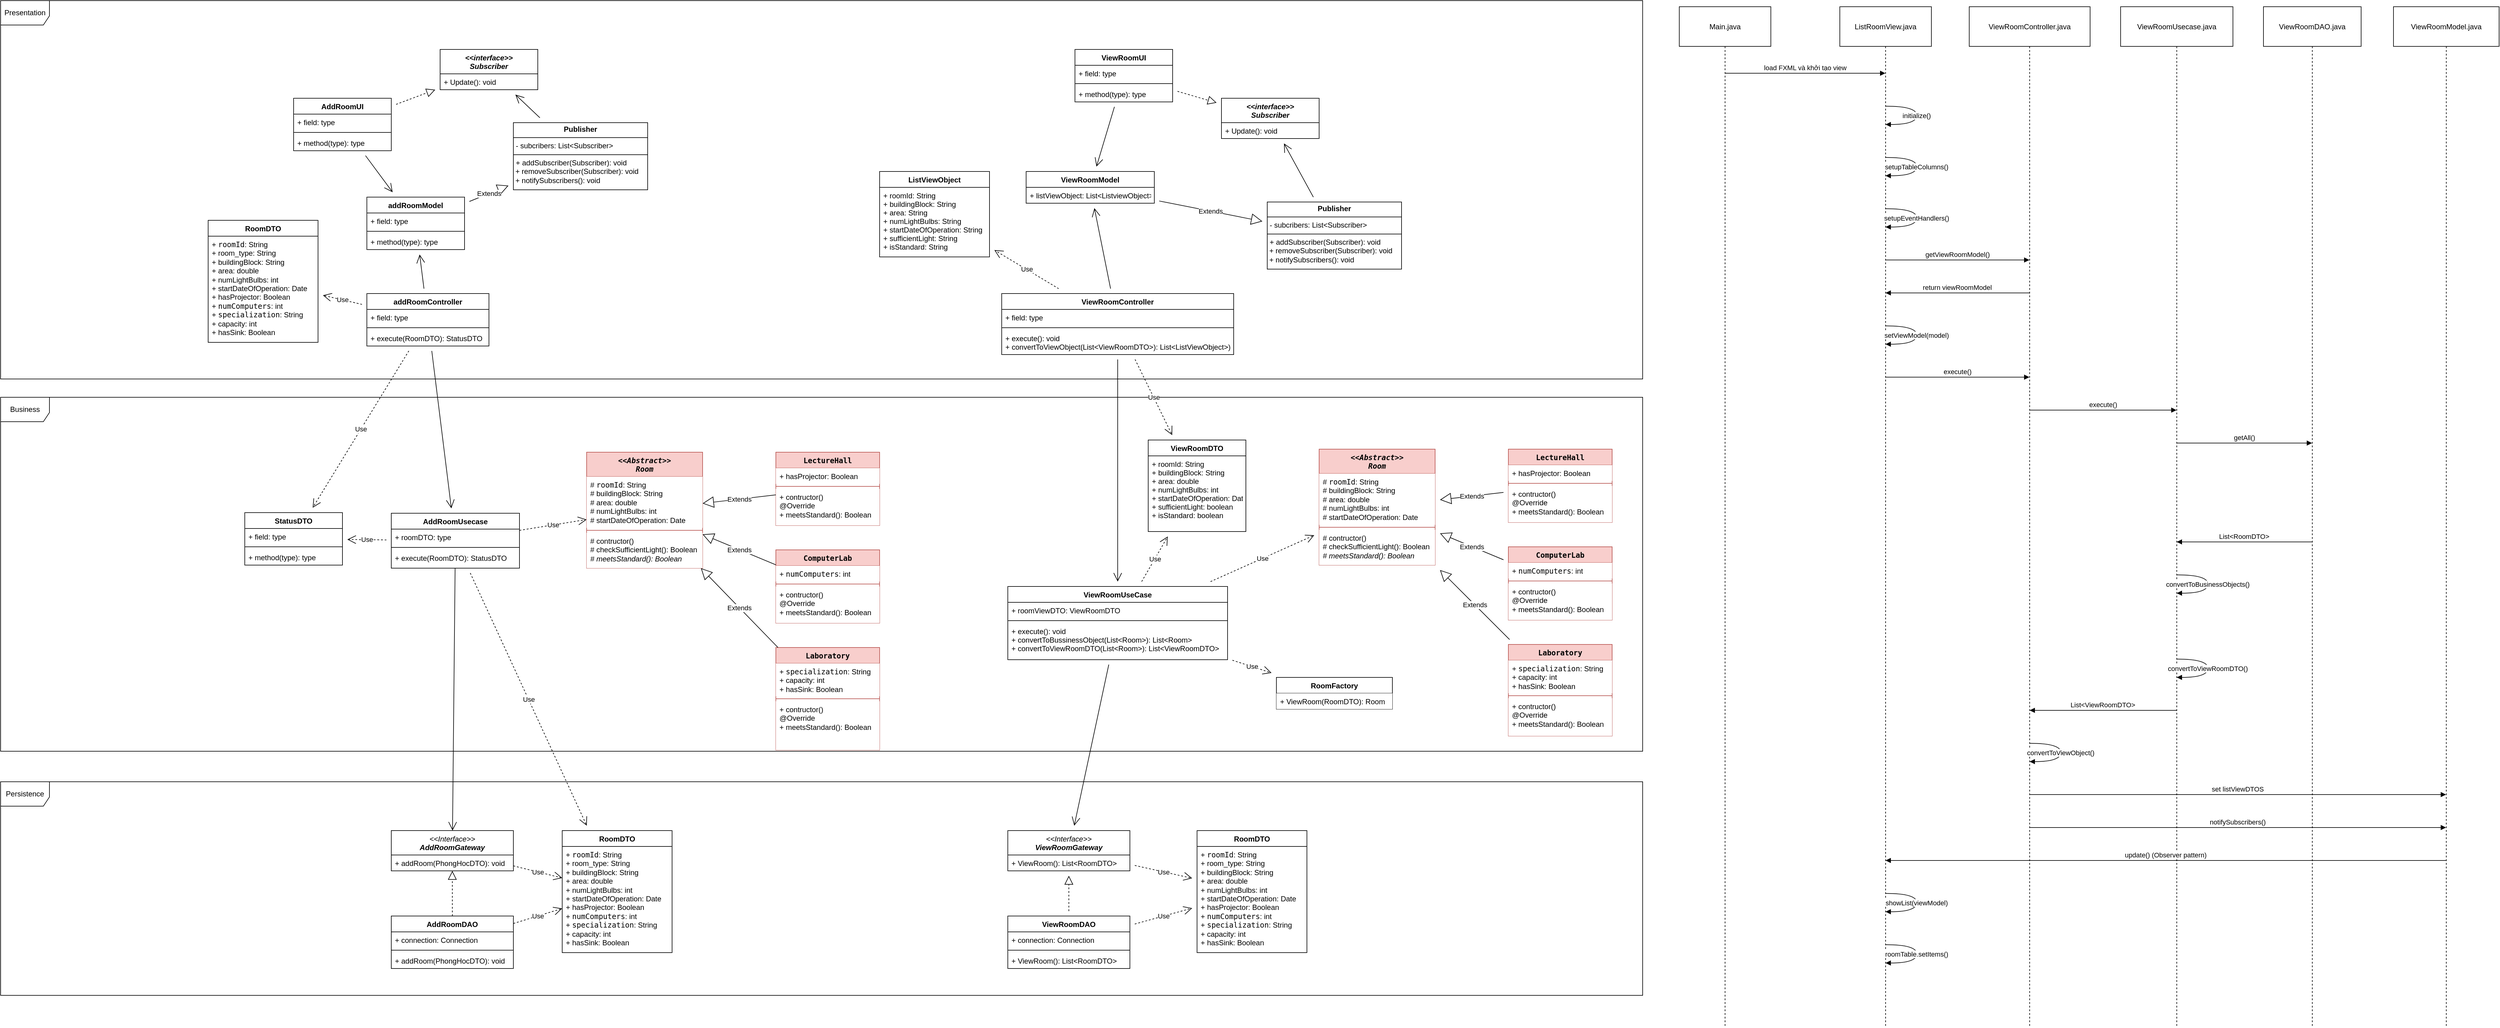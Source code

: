 <mxfile>
    <diagram name="Page-1" id="yDfNFinJAzQXPqqPIYiH">
        <mxGraphModel dx="3854" dy="1440" grid="1" gridSize="10" guides="1" tooltips="1" connect="1" arrows="1" fold="1" page="1" pageScale="1" pageWidth="850" pageHeight="1100" background="none" math="0" shadow="0">
            <root>
                <mxCell id="0"/>
                <mxCell id="1" parent="0"/>
                <mxCell id="zzaShAJUH8Mr4S-TDmGa-9" value="Business" style="shape=umlFrame;whiteSpace=wrap;html=1;pointerEvents=0;width=80;height=40;fillColor=default;fillStyle=auto;gradientColor=none;fontColor=default;rounded=0;fontStyle=0;movable=0;resizable=0;rotatable=0;deletable=0;editable=0;connectable=0;" parent="1" vertex="1">
                    <mxGeometry x="-800" y="970" width="2690" height="580" as="geometry"/>
                </mxCell>
                <mxCell id="zzaShAJUH8Mr4S-TDmGa-8" value="Presentation" style="shape=umlFrame;whiteSpace=wrap;html=1;pointerEvents=0;width=80;height=40;fontColor=default;rounded=0;movable=0;resizable=0;rotatable=0;deletable=0;editable=0;connectable=0;" parent="1" vertex="1">
                    <mxGeometry x="-800" y="320" width="2690" height="620" as="geometry"/>
                </mxCell>
                <mxCell id="zzaShAJUH8Mr4S-TDmGa-10" value="Persistence" style="shape=umlFrame;whiteSpace=wrap;html=1;pointerEvents=0;width=80;height=40;fontColor=default;rounded=0;movable=0;resizable=0;rotatable=0;deletable=0;editable=0;connectable=0;" parent="1" vertex="1">
                    <mxGeometry x="-800" y="1600" width="2690" height="350" as="geometry"/>
                </mxCell>
                <mxCell id="zzaShAJUH8Mr4S-TDmGa-12" value="&lt;div&gt;&lt;code&gt;&lt;i&gt;&lt;font&gt;&amp;lt;&amp;lt;Abstract&amp;gt;&amp;gt;&lt;/font&gt;&lt;/i&gt;&lt;/code&gt;&lt;/div&gt;&lt;font face=&quot;monospace&quot;&gt;&lt;i&gt;Room&lt;/i&gt;&lt;/font&gt;" style="swimlane;fontStyle=1;align=center;verticalAlign=top;childLayout=stackLayout;horizontal=1;startSize=40;horizontalStack=0;resizeParent=1;resizeParentMax=0;resizeLast=0;collapsible=1;marginBottom=0;whiteSpace=wrap;html=1;rounded=0;fillColor=#f8cecc;strokeColor=#b85450;" parent="1" vertex="1">
                    <mxGeometry x="160" y="1060" width="190" height="190" as="geometry"/>
                </mxCell>
                <mxCell id="zzaShAJUH8Mr4S-TDmGa-13" value="#&amp;nbsp;&lt;code&gt;&lt;font&gt;roomId&lt;/font&gt;&lt;/code&gt;: Strin&lt;span style=&quot;background-color: transparent;&quot;&gt;g&lt;/span&gt;&lt;div&gt;&lt;div&gt;# buildingBlock&lt;span style=&quot;background-color: transparent;&quot;&gt;: String&lt;/span&gt;&lt;/div&gt;&lt;/div&gt;&lt;div&gt;&lt;span style=&quot;background-color: transparent;&quot;&gt;#&amp;nbsp;&lt;/span&gt;area&lt;span style=&quot;background-color: transparent;&quot;&gt;: double&lt;/span&gt;&lt;/div&gt;&lt;div&gt;&lt;span style=&quot;background-color: transparent;&quot;&gt;#&amp;nbsp;&lt;/span&gt;numLightBulbs&lt;span style=&quot;background-color: transparent;&quot;&gt;: int&lt;/span&gt;&lt;/div&gt;&lt;div&gt;&lt;span style=&quot;background-color: transparent;&quot;&gt;#&amp;nbsp;&lt;/span&gt;startDateOfOperation&lt;span style=&quot;background-color: transparent;&quot;&gt;: Date&lt;/span&gt;&lt;/div&gt;" style="text;strokeColor=none;fillColor=default;align=left;verticalAlign=top;spacingLeft=4;spacingRight=4;overflow=hidden;rotatable=0;points=[[0,0.5],[1,0.5]];portConstraint=eastwest;whiteSpace=wrap;html=1;fontColor=default;rounded=0;" parent="zzaShAJUH8Mr4S-TDmGa-12" vertex="1">
                    <mxGeometry y="40" width="190" height="84" as="geometry"/>
                </mxCell>
                <mxCell id="zzaShAJUH8Mr4S-TDmGa-14" value="" style="line;strokeWidth=1;fillColor=none;align=left;verticalAlign=middle;spacingTop=-1;spacingLeft=3;spacingRight=3;rotatable=0;labelPosition=right;points=[];portConstraint=eastwest;strokeColor=inherit;fontColor=default;rounded=0;" parent="zzaShAJUH8Mr4S-TDmGa-12" vertex="1">
                    <mxGeometry y="124" width="190" height="8" as="geometry"/>
                </mxCell>
                <mxCell id="zzaShAJUH8Mr4S-TDmGa-15" value="# contructor()&amp;nbsp;&lt;br&gt;# checkSufficientLight(): Boolean&lt;div&gt;&lt;i&gt;#&amp;nbsp;meetsStandard(): Boolean&lt;/i&gt;&lt;/div&gt;" style="text;strokeColor=none;fillColor=default;align=left;verticalAlign=top;spacingLeft=4;spacingRight=4;overflow=hidden;rotatable=0;points=[[0,0.5],[1,0.5]];portConstraint=eastwest;whiteSpace=wrap;html=1;fontColor=default;rounded=0;" parent="zzaShAJUH8Mr4S-TDmGa-12" vertex="1">
                    <mxGeometry y="132" width="190" height="58" as="geometry"/>
                </mxCell>
                <mxCell id="zzaShAJUH8Mr4S-TDmGa-16" value="&lt;code&gt;&lt;font&gt;LectureHall             &lt;/font&gt;&lt;/code&gt;" style="swimlane;fontStyle=1;align=center;verticalAlign=top;childLayout=stackLayout;horizontal=1;startSize=26;horizontalStack=0;resizeParent=1;resizeParentMax=0;resizeLast=0;collapsible=1;marginBottom=0;whiteSpace=wrap;html=1;rounded=0;fillColor=#f8cecc;strokeColor=#b85450;" parent="1" vertex="1">
                    <mxGeometry x="470" y="1060" width="170" height="120" as="geometry"/>
                </mxCell>
                <mxCell id="zzaShAJUH8Mr4S-TDmGa-17" value="+ hasProjector: Boolean" style="text;strokeColor=none;fillColor=default;align=left;verticalAlign=top;spacingLeft=4;spacingRight=4;overflow=hidden;rotatable=0;points=[[0,0.5],[1,0.5]];portConstraint=eastwest;whiteSpace=wrap;html=1;fontColor=default;rounded=0;" parent="zzaShAJUH8Mr4S-TDmGa-16" vertex="1">
                    <mxGeometry y="26" width="170" height="26" as="geometry"/>
                </mxCell>
                <mxCell id="zzaShAJUH8Mr4S-TDmGa-18" value="" style="line;strokeWidth=1;fillColor=none;align=left;verticalAlign=middle;spacingTop=-1;spacingLeft=3;spacingRight=3;rotatable=0;labelPosition=right;points=[];portConstraint=eastwest;strokeColor=inherit;fontColor=default;rounded=0;" parent="zzaShAJUH8Mr4S-TDmGa-16" vertex="1">
                    <mxGeometry y="52" width="170" height="8" as="geometry"/>
                </mxCell>
                <mxCell id="zzaShAJUH8Mr4S-TDmGa-19" value="+ contructor()&lt;div&gt;@Override&lt;br&gt;+ meetsStandard():&amp;nbsp;&lt;span style=&quot;background-color: transparent;&quot;&gt;Boolean&lt;/span&gt;&lt;/div&gt;" style="text;strokeColor=none;fillColor=default;align=left;verticalAlign=top;spacingLeft=4;spacingRight=4;overflow=hidden;rotatable=0;points=[[0,0.5],[1,0.5]];portConstraint=eastwest;whiteSpace=wrap;html=1;fontColor=default;rounded=0;" parent="zzaShAJUH8Mr4S-TDmGa-16" vertex="1">
                    <mxGeometry y="60" width="170" height="60" as="geometry"/>
                </mxCell>
                <mxCell id="zzaShAJUH8Mr4S-TDmGa-20" value="&lt;code&gt;&lt;font&gt;ComputerLab             &lt;/font&gt;&lt;/code&gt;" style="swimlane;fontStyle=1;align=center;verticalAlign=top;childLayout=stackLayout;horizontal=1;startSize=26;horizontalStack=0;resizeParent=1;resizeParentMax=0;resizeLast=0;collapsible=1;marginBottom=0;whiteSpace=wrap;html=1;rounded=0;fillColor=#f8cecc;strokeColor=#b85450;" parent="1" vertex="1">
                    <mxGeometry x="470" y="1220" width="170" height="120" as="geometry"/>
                </mxCell>
                <mxCell id="zzaShAJUH8Mr4S-TDmGa-21" value="+&amp;nbsp;&lt;code&gt;&lt;font&gt;numComputers&lt;/font&gt;&lt;/code&gt;: int" style="text;strokeColor=none;fillColor=default;align=left;verticalAlign=top;spacingLeft=4;spacingRight=4;overflow=hidden;rotatable=0;points=[[0,0.5],[1,0.5]];portConstraint=eastwest;whiteSpace=wrap;html=1;fontColor=default;rounded=0;" parent="zzaShAJUH8Mr4S-TDmGa-20" vertex="1">
                    <mxGeometry y="26" width="170" height="26" as="geometry"/>
                </mxCell>
                <mxCell id="zzaShAJUH8Mr4S-TDmGa-22" value="" style="line;strokeWidth=1;fillColor=none;align=left;verticalAlign=middle;spacingTop=-1;spacingLeft=3;spacingRight=3;rotatable=0;labelPosition=right;points=[];portConstraint=eastwest;strokeColor=inherit;fontColor=default;rounded=0;" parent="zzaShAJUH8Mr4S-TDmGa-20" vertex="1">
                    <mxGeometry y="52" width="170" height="8" as="geometry"/>
                </mxCell>
                <mxCell id="zzaShAJUH8Mr4S-TDmGa-23" value="+ contructor()&lt;div&gt;@Override&lt;br&gt;+ meetsStandard():&amp;nbsp;&lt;span style=&quot;background-color: transparent;&quot;&gt;Boolean&lt;/span&gt;&lt;/div&gt;" style="text;strokeColor=none;fillColor=default;align=left;verticalAlign=top;spacingLeft=4;spacingRight=4;overflow=hidden;rotatable=0;points=[[0,0.5],[1,0.5]];portConstraint=eastwest;whiteSpace=wrap;html=1;fontColor=default;rounded=0;" parent="zzaShAJUH8Mr4S-TDmGa-20" vertex="1">
                    <mxGeometry y="60" width="170" height="60" as="geometry"/>
                </mxCell>
                <mxCell id="zzaShAJUH8Mr4S-TDmGa-24" value="&lt;code&gt;&lt;font&gt;Laboratory              &lt;/font&gt;&lt;/code&gt;" style="swimlane;fontStyle=1;align=center;verticalAlign=top;childLayout=stackLayout;horizontal=1;startSize=26;horizontalStack=0;resizeParent=1;resizeParentMax=0;resizeLast=0;collapsible=1;marginBottom=0;whiteSpace=wrap;html=1;rounded=0;fillColor=#f8cecc;strokeColor=#b85450;" parent="1" vertex="1">
                    <mxGeometry x="470" y="1380" width="170" height="168" as="geometry"/>
                </mxCell>
                <mxCell id="zzaShAJUH8Mr4S-TDmGa-25" value="+&amp;nbsp;&lt;code&gt;&lt;font&gt;specialization&lt;/font&gt;&lt;/code&gt;: String&lt;div&gt;+ capacity&lt;span style=&quot;background-color: transparent;&quot;&gt;: int&lt;/span&gt;&lt;/div&gt;&lt;div&gt;&lt;span style=&quot;background-color: transparent;&quot;&gt;+&amp;nbsp;&lt;/span&gt;hasSink&lt;span style=&quot;background-color: transparent;&quot;&gt;: Boolean&lt;/span&gt;&lt;/div&gt;" style="text;strokeColor=none;fillColor=default;align=left;verticalAlign=top;spacingLeft=4;spacingRight=4;overflow=hidden;rotatable=0;points=[[0,0.5],[1,0.5]];portConstraint=eastwest;whiteSpace=wrap;html=1;rounded=0;" parent="zzaShAJUH8Mr4S-TDmGa-24" vertex="1">
                    <mxGeometry y="26" width="170" height="54" as="geometry"/>
                </mxCell>
                <mxCell id="zzaShAJUH8Mr4S-TDmGa-26" value="" style="line;strokeWidth=1;fillColor=none;align=left;verticalAlign=middle;spacingTop=-1;spacingLeft=3;spacingRight=3;rotatable=0;labelPosition=right;points=[];portConstraint=eastwest;strokeColor=inherit;fontColor=default;rounded=0;" parent="zzaShAJUH8Mr4S-TDmGa-24" vertex="1">
                    <mxGeometry y="80" width="170" height="8" as="geometry"/>
                </mxCell>
                <mxCell id="zzaShAJUH8Mr4S-TDmGa-27" value="+ contructor()&lt;div&gt;@Override&lt;br&gt;+ meetsStandard():&amp;nbsp;&lt;span style=&quot;background-color: transparent;&quot;&gt;Boolean&lt;/span&gt;&lt;/div&gt;" style="text;strokeColor=none;fillColor=default;align=left;verticalAlign=top;spacingLeft=4;spacingRight=4;overflow=hidden;rotatable=0;points=[[0,0.5],[1,0.5]];portConstraint=eastwest;whiteSpace=wrap;html=1;fontColor=default;rounded=0;" parent="zzaShAJUH8Mr4S-TDmGa-24" vertex="1">
                    <mxGeometry y="88" width="170" height="80" as="geometry"/>
                </mxCell>
                <mxCell id="zzaShAJUH8Mr4S-TDmGa-28" value="Extends" style="endArrow=block;endSize=16;endFill=0;html=1;rounded=0;fontColor=default;" parent="1" source="zzaShAJUH8Mr4S-TDmGa-16" target="zzaShAJUH8Mr4S-TDmGa-12" edge="1">
                    <mxGeometry width="160" relative="1" as="geometry">
                        <mxPoint x="530" y="880" as="sourcePoint"/>
                        <mxPoint x="690" y="880" as="targetPoint"/>
                    </mxGeometry>
                </mxCell>
                <mxCell id="zzaShAJUH8Mr4S-TDmGa-29" value="Extends" style="endArrow=block;endSize=16;endFill=0;html=1;rounded=0;fontColor=default;" parent="1" source="zzaShAJUH8Mr4S-TDmGa-24" target="zzaShAJUH8Mr4S-TDmGa-12" edge="1">
                    <mxGeometry width="160" relative="1" as="geometry">
                        <mxPoint x="727.5" y="850" as="sourcePoint"/>
                        <mxPoint x="602.5" y="885" as="targetPoint"/>
                    </mxGeometry>
                </mxCell>
                <mxCell id="zzaShAJUH8Mr4S-TDmGa-30" value="Extends" style="endArrow=block;endSize=16;endFill=0;html=1;rounded=0;fontColor=default;" parent="1" source="zzaShAJUH8Mr4S-TDmGa-20" target="zzaShAJUH8Mr4S-TDmGa-12" edge="1">
                    <mxGeometry width="160" relative="1" as="geometry">
                        <mxPoint x="705" y="890" as="sourcePoint"/>
                        <mxPoint x="580" y="925" as="targetPoint"/>
                    </mxGeometry>
                </mxCell>
                <mxCell id="zzaShAJUH8Mr4S-TDmGa-31" value="AddRoomDAO" style="swimlane;fontStyle=1;align=center;verticalAlign=top;childLayout=stackLayout;horizontal=1;startSize=26;horizontalStack=0;resizeParent=1;resizeParentMax=0;resizeLast=0;collapsible=1;marginBottom=0;whiteSpace=wrap;html=1;fontColor=default;rounded=0;" parent="1" vertex="1">
                    <mxGeometry x="-160" y="1820" width="200" height="86" as="geometry"/>
                </mxCell>
                <mxCell id="zzaShAJUH8Mr4S-TDmGa-32" value="+ connection: Connection" style="text;strokeColor=none;fillColor=none;align=left;verticalAlign=top;spacingLeft=4;spacingRight=4;overflow=hidden;rotatable=0;points=[[0,0.5],[1,0.5]];portConstraint=eastwest;whiteSpace=wrap;html=1;fontColor=default;rounded=0;" parent="zzaShAJUH8Mr4S-TDmGa-31" vertex="1">
                    <mxGeometry y="26" width="200" height="26" as="geometry"/>
                </mxCell>
                <mxCell id="zzaShAJUH8Mr4S-TDmGa-33" value="" style="line;strokeWidth=1;fillColor=none;align=left;verticalAlign=middle;spacingTop=-1;spacingLeft=3;spacingRight=3;rotatable=0;labelPosition=right;points=[];portConstraint=eastwest;strokeColor=inherit;fontColor=default;rounded=0;" parent="zzaShAJUH8Mr4S-TDmGa-31" vertex="1">
                    <mxGeometry y="52" width="200" height="8" as="geometry"/>
                </mxCell>
                <mxCell id="zzaShAJUH8Mr4S-TDmGa-34" value="+ addRoom(&lt;span style=&quot;text-align: center;&quot;&gt;PhongHocDTO&lt;/span&gt;): void" style="text;strokeColor=none;fillColor=none;align=left;verticalAlign=top;spacingLeft=4;spacingRight=4;overflow=hidden;rotatable=0;points=[[0,0.5],[1,0.5]];portConstraint=eastwest;whiteSpace=wrap;html=1;fontColor=default;rounded=0;" parent="zzaShAJUH8Mr4S-TDmGa-31" vertex="1">
                    <mxGeometry y="60" width="200" height="26" as="geometry"/>
                </mxCell>
                <mxCell id="zzaShAJUH8Mr4S-TDmGa-35" value="RoomDTO" style="swimlane;fontStyle=1;align=center;verticalAlign=top;childLayout=stackLayout;horizontal=1;startSize=26;horizontalStack=0;resizeParent=1;resizeParentMax=0;resizeLast=0;collapsible=1;marginBottom=0;whiteSpace=wrap;html=1;fontColor=default;rounded=0;" parent="1" vertex="1">
                    <mxGeometry x="120" y="1680" width="180" height="200" as="geometry"/>
                </mxCell>
                <mxCell id="zzaShAJUH8Mr4S-TDmGa-36" value="+&amp;nbsp;&lt;code&gt;&lt;font&gt;roomId&lt;/font&gt;&lt;/code&gt;: Strin&lt;span style=&quot;background-color: transparent;&quot;&gt;g&lt;br&gt;+ room_type: String&lt;br&gt;&lt;/span&gt;&lt;div&gt;+ buildingBlock&lt;span style=&quot;background-color: transparent;&quot;&gt;: String&lt;/span&gt;&lt;/div&gt;&lt;div&gt;&lt;span style=&quot;background-color: transparent;&quot;&gt;+&amp;nbsp;&lt;/span&gt;area&lt;span style=&quot;background-color: transparent;&quot;&gt;: double&lt;/span&gt;&lt;/div&gt;&lt;div&gt;&lt;span style=&quot;background-color: transparent;&quot;&gt;+&amp;nbsp;&lt;/span&gt;numLightBulbs&lt;span style=&quot;background-color: transparent;&quot;&gt;: int&lt;/span&gt;&lt;/div&gt;&lt;div&gt;&lt;span style=&quot;background-color: transparent;&quot;&gt;+&amp;nbsp;&lt;/span&gt;startDateOfOperation&lt;span style=&quot;background-color: transparent;&quot;&gt;: Date&lt;/span&gt;&lt;/div&gt;&lt;div&gt;+ hasProjector: Boolean&lt;/div&gt;&lt;div&gt;+&amp;nbsp;&lt;code&gt;&lt;font&gt;numComputers&lt;/font&gt;&lt;/code&gt;: int&lt;/div&gt;&lt;div&gt;+&amp;nbsp;&lt;code&gt;&lt;font&gt;specialization&lt;/font&gt;&lt;/code&gt;: String&lt;div&gt;+ capacity&lt;span style=&quot;background-color: transparent;&quot;&gt;: int&lt;/span&gt;&lt;/div&gt;&lt;div&gt;&lt;span style=&quot;background-color: transparent;&quot;&gt;+&amp;nbsp;&lt;/span&gt;hasSink&lt;span style=&quot;background-color: transparent;&quot;&gt;: Boolean&lt;/span&gt;&lt;/div&gt;&lt;/div&gt;" style="text;strokeColor=none;fillColor=none;align=left;verticalAlign=top;spacingLeft=4;spacingRight=4;overflow=hidden;rotatable=0;points=[[0,0.5],[1,0.5]];portConstraint=eastwest;whiteSpace=wrap;html=1;fontColor=default;rounded=0;" parent="zzaShAJUH8Mr4S-TDmGa-35" vertex="1">
                    <mxGeometry y="26" width="180" height="174" as="geometry"/>
                </mxCell>
                <mxCell id="zzaShAJUH8Mr4S-TDmGa-39" value="&lt;i style=&quot;font-weight: normal;&quot;&gt;&amp;lt;&amp;lt;Interface&amp;gt;&amp;gt;&lt;/i&gt;&lt;div&gt;&lt;i&gt;AddRoomGateway&lt;/i&gt;&lt;/div&gt;" style="swimlane;fontStyle=1;align=center;verticalAlign=top;childLayout=stackLayout;horizontal=1;startSize=40;horizontalStack=0;resizeParent=1;resizeParentMax=0;resizeLast=0;collapsible=1;marginBottom=0;whiteSpace=wrap;html=1;fontColor=default;rounded=0;" parent="1" vertex="1">
                    <mxGeometry x="-160" y="1680" width="200" height="66" as="geometry"/>
                </mxCell>
                <mxCell id="zzaShAJUH8Mr4S-TDmGa-42" value="+ addRoom(&lt;span style=&quot;text-align: center;&quot;&gt;PhongHocDTO&lt;/span&gt;): void" style="text;strokeColor=none;fillColor=none;align=left;verticalAlign=top;spacingLeft=4;spacingRight=4;overflow=hidden;rotatable=0;points=[[0,0.5],[1,0.5]];portConstraint=eastwest;whiteSpace=wrap;html=1;fontColor=default;rounded=0;" parent="zzaShAJUH8Mr4S-TDmGa-39" vertex="1">
                    <mxGeometry y="40" width="200" height="26" as="geometry"/>
                </mxCell>
                <mxCell id="zzaShAJUH8Mr4S-TDmGa-43" value="" style="endArrow=block;dashed=1;endFill=0;endSize=12;html=1;rounded=0;fontColor=default;" parent="1" source="zzaShAJUH8Mr4S-TDmGa-31" target="zzaShAJUH8Mr4S-TDmGa-39" edge="1">
                    <mxGeometry width="160" relative="1" as="geometry">
                        <mxPoint x="-740" y="1790" as="sourcePoint"/>
                        <mxPoint x="-580" y="1790" as="targetPoint"/>
                    </mxGeometry>
                </mxCell>
                <mxCell id="zzaShAJUH8Mr4S-TDmGa-44" value="Use" style="endArrow=open;endSize=12;dashed=1;html=1;rounded=0;fontColor=default;" parent="1" source="zzaShAJUH8Mr4S-TDmGa-31" target="zzaShAJUH8Mr4S-TDmGa-35" edge="1">
                    <mxGeometry width="160" relative="1" as="geometry">
                        <mxPoint x="-670" y="1790" as="sourcePoint"/>
                        <mxPoint x="-510" y="1790" as="targetPoint"/>
                    </mxGeometry>
                </mxCell>
                <mxCell id="zzaShAJUH8Mr4S-TDmGa-45" value="Use" style="endArrow=open;endSize=12;dashed=1;html=1;rounded=0;fontColor=default;" parent="1" source="zzaShAJUH8Mr4S-TDmGa-39" target="zzaShAJUH8Mr4S-TDmGa-35" edge="1">
                    <mxGeometry width="160" relative="1" as="geometry">
                        <mxPoint x="-620" y="1780" as="sourcePoint"/>
                        <mxPoint x="-460" y="1780" as="targetPoint"/>
                    </mxGeometry>
                </mxCell>
                <mxCell id="zzaShAJUH8Mr4S-TDmGa-58" value="AddRoomUsecase" style="swimlane;fontStyle=1;align=center;verticalAlign=top;childLayout=stackLayout;horizontal=1;startSize=26;horizontalStack=0;resizeParent=1;resizeParentMax=0;resizeLast=0;collapsible=1;marginBottom=0;whiteSpace=wrap;html=1;fontColor=default;rounded=0;" parent="1" vertex="1">
                    <mxGeometry x="-160" y="1160" width="210" height="90" as="geometry"/>
                </mxCell>
                <mxCell id="zzaShAJUH8Mr4S-TDmGa-59" value="+ roomDTO: type" style="text;strokeColor=none;fillColor=none;align=left;verticalAlign=top;spacingLeft=4;spacingRight=4;overflow=hidden;rotatable=0;points=[[0,0.5],[1,0.5]];portConstraint=eastwest;whiteSpace=wrap;html=1;fontColor=default;rounded=0;" parent="zzaShAJUH8Mr4S-TDmGa-58" vertex="1">
                    <mxGeometry y="26" width="210" height="26" as="geometry"/>
                </mxCell>
                <mxCell id="zzaShAJUH8Mr4S-TDmGa-60" value="" style="line;strokeWidth=1;fillColor=none;align=left;verticalAlign=middle;spacingTop=-1;spacingLeft=3;spacingRight=3;rotatable=0;labelPosition=right;points=[];portConstraint=eastwest;strokeColor=inherit;fontColor=default;rounded=0;" parent="zzaShAJUH8Mr4S-TDmGa-58" vertex="1">
                    <mxGeometry y="52" width="210" height="8" as="geometry"/>
                </mxCell>
                <mxCell id="zzaShAJUH8Mr4S-TDmGa-61" value="+ execute(RoomDTO): StatusDTO" style="text;strokeColor=none;fillColor=none;align=left;verticalAlign=top;spacingLeft=4;spacingRight=4;overflow=hidden;rotatable=0;points=[[0,0.5],[1,0.5]];portConstraint=eastwest;whiteSpace=wrap;html=1;fontColor=default;rounded=0;" parent="zzaShAJUH8Mr4S-TDmGa-58" vertex="1">
                    <mxGeometry y="60" width="210" height="30" as="geometry"/>
                </mxCell>
                <mxCell id="22" value="Use" style="endArrow=open;endSize=12;dashed=1;html=1;" parent="1" source="zzaShAJUH8Mr4S-TDmGa-58" target="zzaShAJUH8Mr4S-TDmGa-12" edge="1">
                    <mxGeometry width="160" relative="1" as="geometry">
                        <mxPoint x="100" y="1050" as="sourcePoint"/>
                        <mxPoint x="260" y="1050" as="targetPoint"/>
                    </mxGeometry>
                </mxCell>
                <mxCell id="24" value="" style="endArrow=open;endFill=1;endSize=12;html=1;" parent="1" source="zzaShAJUH8Mr4S-TDmGa-58" target="zzaShAJUH8Mr4S-TDmGa-39" edge="1">
                    <mxGeometry width="160" relative="1" as="geometry">
                        <mxPoint x="-400" y="1400" as="sourcePoint"/>
                        <mxPoint x="-240" y="1400" as="targetPoint"/>
                    </mxGeometry>
                </mxCell>
                <mxCell id="27" value="ViewRoomUseCase" style="swimlane;fontStyle=1;align=center;verticalAlign=top;childLayout=stackLayout;horizontal=1;startSize=26;horizontalStack=0;resizeParent=1;resizeParentMax=0;resizeLast=0;collapsible=1;marginBottom=0;" parent="1" vertex="1">
                    <mxGeometry x="850" y="1280" width="360" height="120" as="geometry"/>
                </mxCell>
                <mxCell id="28" value="+ roomViewDTO: ViewRoomDTO" style="text;strokeColor=none;fillColor=none;align=left;verticalAlign=top;spacingLeft=4;spacingRight=4;overflow=hidden;rotatable=0;points=[[0,0.5],[1,0.5]];portConstraint=eastwest;" parent="27" vertex="1">
                    <mxGeometry y="26" width="360" height="26" as="geometry"/>
                </mxCell>
                <mxCell id="29" value="" style="line;strokeWidth=1;fillColor=none;align=left;verticalAlign=middle;spacingTop=-1;spacingLeft=3;spacingRight=3;rotatable=0;labelPosition=right;points=[];portConstraint=eastwest;strokeColor=inherit;" parent="27" vertex="1">
                    <mxGeometry y="52" width="360" height="8" as="geometry"/>
                </mxCell>
                <mxCell id="30" value="+ execute(): void&#10;+ convertToBussinessObject(List&lt;Room&gt;): List&lt;Room&gt;&#10;+ convertToViewRoomDTO(List&lt;Room&gt;): List&lt;ViewRoomDTO&gt;" style="text;strokeColor=none;fillColor=none;align=left;verticalAlign=top;spacingLeft=4;spacingRight=4;overflow=hidden;rotatable=0;points=[[0,0.5],[1,0.5]];portConstraint=eastwest;" parent="27" vertex="1">
                    <mxGeometry y="60" width="360" height="60" as="geometry"/>
                </mxCell>
                <mxCell id="32" value="ViewRoomDAO" style="swimlane;fontStyle=1;align=center;verticalAlign=top;childLayout=stackLayout;horizontal=1;startSize=26;horizontalStack=0;resizeParent=1;resizeParentMax=0;resizeLast=0;collapsible=1;marginBottom=0;whiteSpace=wrap;html=1;fontColor=default;rounded=0;" parent="1" vertex="1">
                    <mxGeometry x="850" y="1820" width="200" height="86" as="geometry"/>
                </mxCell>
                <mxCell id="33" value="+ connection: Connection" style="text;strokeColor=none;fillColor=none;align=left;verticalAlign=top;spacingLeft=4;spacingRight=4;overflow=hidden;rotatable=0;points=[[0,0.5],[1,0.5]];portConstraint=eastwest;whiteSpace=wrap;html=1;fontColor=default;rounded=0;" parent="32" vertex="1">
                    <mxGeometry y="26" width="200" height="26" as="geometry"/>
                </mxCell>
                <mxCell id="34" value="" style="line;strokeWidth=1;fillColor=none;align=left;verticalAlign=middle;spacingTop=-1;spacingLeft=3;spacingRight=3;rotatable=0;labelPosition=right;points=[];portConstraint=eastwest;strokeColor=inherit;fontColor=default;rounded=0;" parent="32" vertex="1">
                    <mxGeometry y="52" width="200" height="8" as="geometry"/>
                </mxCell>
                <mxCell id="35" value="+ ViewRoom(): List&amp;lt;RoomDTO&amp;gt;" style="text;strokeColor=none;fillColor=none;align=left;verticalAlign=top;spacingLeft=4;spacingRight=4;overflow=hidden;rotatable=0;points=[[0,0.5],[1,0.5]];portConstraint=eastwest;whiteSpace=wrap;html=1;fontColor=default;rounded=0;" parent="32" vertex="1">
                    <mxGeometry y="60" width="200" height="26" as="geometry"/>
                </mxCell>
                <mxCell id="38" value="&lt;i style=&quot;font-weight: normal;&quot;&gt;&amp;lt;&amp;lt;Interface&amp;gt;&amp;gt;&lt;/i&gt;&lt;div&gt;&lt;i&gt;ViewRoomGateway&lt;/i&gt;&lt;/div&gt;" style="swimlane;fontStyle=1;align=center;verticalAlign=top;childLayout=stackLayout;horizontal=1;startSize=40;horizontalStack=0;resizeParent=1;resizeParentMax=0;resizeLast=0;collapsible=1;marginBottom=0;whiteSpace=wrap;html=1;fontColor=default;rounded=0;" parent="1" vertex="1">
                    <mxGeometry x="850" y="1680" width="200" height="66" as="geometry"/>
                </mxCell>
                <mxCell id="39" value="+ ViewRoom(): List&amp;lt;RoomDTO&amp;gt;" style="text;strokeColor=none;fillColor=none;align=left;verticalAlign=top;spacingLeft=4;spacingRight=4;overflow=hidden;rotatable=0;points=[[0,0.5],[1,0.5]];portConstraint=eastwest;whiteSpace=wrap;html=1;fontColor=default;rounded=0;" parent="38" vertex="1">
                    <mxGeometry y="40" width="200" height="26" as="geometry"/>
                </mxCell>
                <mxCell id="46" value="" style="endArrow=block;dashed=1;endFill=0;endSize=12;html=1;rounded=0;sourcePerimeterSpacing=8;targetPerimeterSpacing=8;curved=1;" parent="1" source="32" target="38" edge="1">
                    <mxGeometry width="160" relative="1" as="geometry">
                        <mxPoint x="1000" y="1830" as="sourcePoint"/>
                        <mxPoint x="1160" y="1830" as="targetPoint"/>
                    </mxGeometry>
                </mxCell>
                <mxCell id="47" value="" style="endArrow=open;endFill=1;endSize=12;html=1;rounded=0;sourcePerimeterSpacing=8;targetPerimeterSpacing=8;curved=1;" parent="1" source="27" target="38" edge="1">
                    <mxGeometry width="160" relative="1" as="geometry">
                        <mxPoint x="910" y="1390" as="sourcePoint"/>
                        <mxPoint x="1070" y="1390" as="targetPoint"/>
                    </mxGeometry>
                </mxCell>
                <mxCell id="48" value="RoomDTO" style="swimlane;fontStyle=1;align=center;verticalAlign=top;childLayout=stackLayout;horizontal=1;startSize=26;horizontalStack=0;resizeParent=1;resizeParentMax=0;resizeLast=0;collapsible=1;marginBottom=0;whiteSpace=wrap;html=1;fontColor=default;rounded=0;" parent="1" vertex="1">
                    <mxGeometry x="1160" y="1680" width="180" height="200" as="geometry"/>
                </mxCell>
                <mxCell id="49" value="+&amp;nbsp;&lt;code&gt;&lt;font&gt;roomId&lt;/font&gt;&lt;/code&gt;: Strin&lt;span style=&quot;background-color: transparent;&quot;&gt;g&lt;br&gt;+ room_type: String&lt;br&gt;&lt;/span&gt;&lt;div&gt;+ buildingBlock&lt;span style=&quot;background-color: transparent;&quot;&gt;: String&lt;/span&gt;&lt;/div&gt;&lt;div&gt;&lt;span style=&quot;background-color: transparent;&quot;&gt;+&amp;nbsp;&lt;/span&gt;area&lt;span style=&quot;background-color: transparent;&quot;&gt;: double&lt;/span&gt;&lt;/div&gt;&lt;div&gt;&lt;span style=&quot;background-color: transparent;&quot;&gt;+&amp;nbsp;&lt;/span&gt;numLightBulbs&lt;span style=&quot;background-color: transparent;&quot;&gt;: int&lt;/span&gt;&lt;/div&gt;&lt;div&gt;&lt;span style=&quot;background-color: transparent;&quot;&gt;+&amp;nbsp;&lt;/span&gt;startDateOfOperation&lt;span style=&quot;background-color: transparent;&quot;&gt;: Date&lt;/span&gt;&lt;/div&gt;&lt;div&gt;+ hasProjector: Boolean&lt;/div&gt;&lt;div&gt;+&amp;nbsp;&lt;code&gt;&lt;font&gt;numComputers&lt;/font&gt;&lt;/code&gt;: int&lt;/div&gt;&lt;div&gt;+&amp;nbsp;&lt;code&gt;&lt;font&gt;specialization&lt;/font&gt;&lt;/code&gt;: String&lt;div&gt;+ capacity&lt;span style=&quot;background-color: transparent;&quot;&gt;: int&lt;/span&gt;&lt;/div&gt;&lt;div&gt;&lt;span style=&quot;background-color: transparent;&quot;&gt;+&amp;nbsp;&lt;/span&gt;hasSink&lt;span style=&quot;background-color: transparent;&quot;&gt;: Boolean&lt;/span&gt;&lt;/div&gt;&lt;/div&gt;" style="text;strokeColor=none;fillColor=none;align=left;verticalAlign=top;spacingLeft=4;spacingRight=4;overflow=hidden;rotatable=0;points=[[0,0.5],[1,0.5]];portConstraint=eastwest;whiteSpace=wrap;html=1;fontColor=default;rounded=0;" parent="48" vertex="1">
                    <mxGeometry y="26" width="180" height="174" as="geometry"/>
                </mxCell>
                <mxCell id="50" value="Use" style="endArrow=open;endSize=12;dashed=1;html=1;rounded=0;sourcePerimeterSpacing=8;targetPerimeterSpacing=8;curved=1;" parent="1" source="38" target="48" edge="1">
                    <mxGeometry width="160" relative="1" as="geometry">
                        <mxPoint x="1020" y="1790" as="sourcePoint"/>
                        <mxPoint x="1180" y="1790" as="targetPoint"/>
                    </mxGeometry>
                </mxCell>
                <mxCell id="51" value="Use" style="endArrow=open;endSize=12;dashed=1;html=1;rounded=0;sourcePerimeterSpacing=8;targetPerimeterSpacing=8;curved=1;" parent="1" source="32" target="48" edge="1">
                    <mxGeometry width="160" relative="1" as="geometry">
                        <mxPoint x="1068" y="1743.52" as="sourcePoint"/>
                        <mxPoint x="1162.0" y="1761.38" as="targetPoint"/>
                    </mxGeometry>
                </mxCell>
                <mxCell id="52" value="RoomFactory" style="swimlane;fontStyle=1;align=center;verticalAlign=top;childLayout=stackLayout;horizontal=1;startSize=26;horizontalStack=0;resizeParent=1;resizeParentMax=0;resizeLast=0;collapsible=1;marginBottom=0;whiteSpace=wrap;html=1;rounded=0;fillColor=default;strokeColor=default;perimeterSpacing=0;strokeWidth=1;" parent="1" vertex="1">
                    <mxGeometry x="1290" y="1429" width="190" height="52" as="geometry"/>
                </mxCell>
                <mxCell id="53" value="+ ViewRoom(RoomDTO): Room" style="text;strokeColor=none;fillColor=default;align=left;verticalAlign=top;spacingLeft=4;spacingRight=4;overflow=hidden;rotatable=0;points=[[0,0.5],[1,0.5]];portConstraint=eastwest;whiteSpace=wrap;html=1;fontColor=default;rounded=0;" parent="52" vertex="1">
                    <mxGeometry y="26" width="190" height="26" as="geometry"/>
                </mxCell>
                <mxCell id="54" value="Use" style="endArrow=open;endSize=12;dashed=1;html=1;rounded=0;sourcePerimeterSpacing=8;targetPerimeterSpacing=8;curved=1;" parent="1" source="27" target="52" edge="1">
                    <mxGeometry width="160" relative="1" as="geometry">
                        <mxPoint x="1100" y="1360" as="sourcePoint"/>
                        <mxPoint x="1260" y="1360" as="targetPoint"/>
                    </mxGeometry>
                </mxCell>
                <mxCell id="56" value="&lt;div&gt;&lt;code&gt;&lt;i&gt;&lt;font&gt;&amp;lt;&amp;lt;Abstract&amp;gt;&amp;gt;&lt;/font&gt;&lt;/i&gt;&lt;/code&gt;&lt;/div&gt;&lt;font face=&quot;monospace&quot;&gt;&lt;i&gt;Room&lt;/i&gt;&lt;/font&gt;" style="swimlane;fontStyle=1;align=center;verticalAlign=top;childLayout=stackLayout;horizontal=1;startSize=40;horizontalStack=0;resizeParent=1;resizeParentMax=0;resizeLast=0;collapsible=1;marginBottom=0;whiteSpace=wrap;html=1;fontColor=default;rounded=0;fillColor=#f8cecc;strokeColor=#b85450;" parent="1" vertex="1">
                    <mxGeometry x="1360" y="1055" width="190" height="190" as="geometry"/>
                </mxCell>
                <mxCell id="57" value="#&amp;nbsp;&lt;code&gt;&lt;font&gt;roomId&lt;/font&gt;&lt;/code&gt;: Strin&lt;span style=&quot;background-color: transparent;&quot;&gt;g&lt;/span&gt;&lt;div&gt;&lt;div&gt;# buildingBlock&lt;span style=&quot;background-color: transparent;&quot;&gt;: String&lt;/span&gt;&lt;/div&gt;&lt;/div&gt;&lt;div&gt;&lt;span style=&quot;background-color: transparent;&quot;&gt;#&amp;nbsp;&lt;/span&gt;area&lt;span style=&quot;background-color: transparent;&quot;&gt;: double&lt;/span&gt;&lt;/div&gt;&lt;div&gt;&lt;span style=&quot;background-color: transparent;&quot;&gt;#&amp;nbsp;&lt;/span&gt;numLightBulbs&lt;span style=&quot;background-color: transparent;&quot;&gt;: int&lt;/span&gt;&lt;/div&gt;&lt;div&gt;&lt;span style=&quot;background-color: transparent;&quot;&gt;#&amp;nbsp;&lt;/span&gt;startDateOfOperation&lt;span style=&quot;background-color: transparent;&quot;&gt;: Date&lt;/span&gt;&lt;/div&gt;" style="text;strokeColor=none;fillColor=default;align=left;verticalAlign=top;spacingLeft=4;spacingRight=4;overflow=hidden;rotatable=0;points=[[0,0.5],[1,0.5]];portConstraint=eastwest;whiteSpace=wrap;html=1;fontColor=default;rounded=0;" parent="56" vertex="1">
                    <mxGeometry y="40" width="190" height="84" as="geometry"/>
                </mxCell>
                <mxCell id="58" value="" style="line;strokeWidth=1;fillColor=none;align=left;verticalAlign=middle;spacingTop=-1;spacingLeft=3;spacingRight=3;rotatable=0;labelPosition=right;points=[];portConstraint=eastwest;strokeColor=inherit;fontColor=default;rounded=0;" parent="56" vertex="1">
                    <mxGeometry y="124" width="190" height="8" as="geometry"/>
                </mxCell>
                <mxCell id="59" value="# contructor()&amp;nbsp;&lt;br&gt;# checkSufficientLight(): Boolean&lt;div&gt;&lt;i&gt;#&amp;nbsp;meetsStandard(): Boolean&lt;/i&gt;&lt;/div&gt;" style="text;strokeColor=none;fillColor=default;align=left;verticalAlign=top;spacingLeft=4;spacingRight=4;overflow=hidden;rotatable=0;points=[[0,0.5],[1,0.5]];portConstraint=eastwest;whiteSpace=wrap;html=1;fontColor=default;rounded=0;" parent="56" vertex="1">
                    <mxGeometry y="132" width="190" height="58" as="geometry"/>
                </mxCell>
                <mxCell id="60" value="&lt;code&gt;&lt;font&gt;LectureHall             &lt;/font&gt;&lt;/code&gt;" style="swimlane;fontStyle=1;align=center;verticalAlign=top;childLayout=stackLayout;horizontal=1;startSize=26;horizontalStack=0;resizeParent=1;resizeParentMax=0;resizeLast=0;collapsible=1;marginBottom=0;whiteSpace=wrap;html=1;fontColor=default;rounded=0;fillColor=#f8cecc;strokeColor=#b85450;" parent="1" vertex="1">
                    <mxGeometry x="1670" y="1055" width="170" height="120" as="geometry"/>
                </mxCell>
                <mxCell id="61" value="+ hasProjector: Boolean" style="text;strokeColor=none;fillColor=default;align=left;verticalAlign=top;spacingLeft=4;spacingRight=4;overflow=hidden;rotatable=0;points=[[0,0.5],[1,0.5]];portConstraint=eastwest;whiteSpace=wrap;html=1;fontColor=default;rounded=0;" parent="60" vertex="1">
                    <mxGeometry y="26" width="170" height="26" as="geometry"/>
                </mxCell>
                <mxCell id="62" value="" style="line;strokeWidth=1;fillColor=none;align=left;verticalAlign=middle;spacingTop=-1;spacingLeft=3;spacingRight=3;rotatable=0;labelPosition=right;points=[];portConstraint=eastwest;strokeColor=inherit;fontColor=default;rounded=0;" parent="60" vertex="1">
                    <mxGeometry y="52" width="170" height="8" as="geometry"/>
                </mxCell>
                <mxCell id="63" value="+ contructor()&lt;div&gt;@Override&lt;br&gt;+ meetsStandard():&amp;nbsp;&lt;span style=&quot;background-color: transparent;&quot;&gt;Boolean&lt;/span&gt;&lt;/div&gt;" style="text;strokeColor=none;fillColor=default;align=left;verticalAlign=top;spacingLeft=4;spacingRight=4;overflow=hidden;rotatable=0;points=[[0,0.5],[1,0.5]];portConstraint=eastwest;whiteSpace=wrap;html=1;fontColor=default;rounded=0;" parent="60" vertex="1">
                    <mxGeometry y="60" width="170" height="60" as="geometry"/>
                </mxCell>
                <mxCell id="64" value="&lt;code&gt;&lt;font&gt;ComputerLab             &lt;/font&gt;&lt;/code&gt;" style="swimlane;fontStyle=1;align=center;verticalAlign=top;childLayout=stackLayout;horizontal=1;startSize=26;horizontalStack=0;resizeParent=1;resizeParentMax=0;resizeLast=0;collapsible=1;marginBottom=0;whiteSpace=wrap;html=1;fontColor=default;rounded=0;fillColor=#f8cecc;strokeColor=#b85450;" parent="1" vertex="1">
                    <mxGeometry x="1670" y="1215" width="170" height="120" as="geometry"/>
                </mxCell>
                <mxCell id="65" value="+&amp;nbsp;&lt;code&gt;&lt;font&gt;numComputers&lt;/font&gt;&lt;/code&gt;: int" style="text;strokeColor=none;fillColor=default;align=left;verticalAlign=top;spacingLeft=4;spacingRight=4;overflow=hidden;rotatable=0;points=[[0,0.5],[1,0.5]];portConstraint=eastwest;whiteSpace=wrap;html=1;fontColor=default;rounded=0;" parent="64" vertex="1">
                    <mxGeometry y="26" width="170" height="26" as="geometry"/>
                </mxCell>
                <mxCell id="66" value="" style="line;strokeWidth=1;fillColor=none;align=left;verticalAlign=middle;spacingTop=-1;spacingLeft=3;spacingRight=3;rotatable=0;labelPosition=right;points=[];portConstraint=eastwest;strokeColor=inherit;fontColor=default;rounded=0;" parent="64" vertex="1">
                    <mxGeometry y="52" width="170" height="8" as="geometry"/>
                </mxCell>
                <mxCell id="67" value="+ contructor()&lt;div&gt;@Override&lt;br&gt;+ meetsStandard():&amp;nbsp;&lt;span style=&quot;background-color: transparent;&quot;&gt;Boolean&lt;/span&gt;&lt;/div&gt;" style="text;strokeColor=none;fillColor=default;align=left;verticalAlign=top;spacingLeft=4;spacingRight=4;overflow=hidden;rotatable=0;points=[[0,0.5],[1,0.5]];portConstraint=eastwest;whiteSpace=wrap;html=1;fontColor=default;rounded=0;" parent="64" vertex="1">
                    <mxGeometry y="60" width="170" height="60" as="geometry"/>
                </mxCell>
                <mxCell id="68" value="&lt;code&gt;&lt;font&gt;Laboratory              &lt;/font&gt;&lt;/code&gt;" style="swimlane;fontStyle=1;align=center;verticalAlign=top;childLayout=stackLayout;horizontal=1;startSize=26;horizontalStack=0;resizeParent=1;resizeParentMax=0;resizeLast=0;collapsible=1;marginBottom=0;whiteSpace=wrap;html=1;fontColor=default;rounded=0;fillColor=#f8cecc;strokeColor=#b85450;" parent="1" vertex="1">
                    <mxGeometry x="1670" y="1375" width="170" height="150" as="geometry"/>
                </mxCell>
                <mxCell id="69" value="+&amp;nbsp;&lt;code&gt;&lt;font&gt;specialization&lt;/font&gt;&lt;/code&gt;: String&lt;div&gt;+ capacity&lt;span style=&quot;background-color: transparent;&quot;&gt;: int&lt;/span&gt;&lt;/div&gt;&lt;div&gt;&lt;span style=&quot;background-color: transparent;&quot;&gt;+&amp;nbsp;&lt;/span&gt;hasSink&lt;span style=&quot;background-color: transparent;&quot;&gt;: Boolean&lt;/span&gt;&lt;/div&gt;" style="text;strokeColor=none;fillColor=default;align=left;verticalAlign=top;spacingLeft=4;spacingRight=4;overflow=hidden;rotatable=0;points=[[0,0.5],[1,0.5]];portConstraint=eastwest;whiteSpace=wrap;html=1;fontColor=default;rounded=0;" parent="68" vertex="1">
                    <mxGeometry y="26" width="170" height="54" as="geometry"/>
                </mxCell>
                <mxCell id="70" value="" style="line;strokeWidth=1;fillColor=none;align=left;verticalAlign=middle;spacingTop=-1;spacingLeft=3;spacingRight=3;rotatable=0;labelPosition=right;points=[];portConstraint=eastwest;strokeColor=inherit;fontColor=default;rounded=0;" parent="68" vertex="1">
                    <mxGeometry y="80" width="170" height="8" as="geometry"/>
                </mxCell>
                <mxCell id="71" value="+ contructor()&lt;div&gt;@Override&lt;br&gt;+ meetsStandard():&amp;nbsp;&lt;span style=&quot;background-color: transparent;&quot;&gt;Boolean&lt;/span&gt;&lt;/div&gt;" style="text;strokeColor=none;fillColor=default;align=left;verticalAlign=top;spacingLeft=4;spacingRight=4;overflow=hidden;rotatable=0;points=[[0,0.5],[1,0.5]];portConstraint=eastwest;whiteSpace=wrap;html=1;fontColor=default;rounded=0;" parent="68" vertex="1">
                    <mxGeometry y="88" width="170" height="62" as="geometry"/>
                </mxCell>
                <mxCell id="72" value="Use" style="endArrow=open;endSize=12;dashed=1;html=1;rounded=0;sourcePerimeterSpacing=8;targetPerimeterSpacing=8;curved=1;" parent="1" source="27" target="56" edge="1">
                    <mxGeometry width="160" relative="1" as="geometry">
                        <mxPoint x="1130" y="1190" as="sourcePoint"/>
                        <mxPoint x="1290" y="1190" as="targetPoint"/>
                    </mxGeometry>
                </mxCell>
                <mxCell id="73" value="Extends" style="endArrow=block;endSize=16;endFill=0;html=1;rounded=0;sourcePerimeterSpacing=8;targetPerimeterSpacing=8;curved=1;" parent="1" source="60" target="56" edge="1">
                    <mxGeometry width="160" relative="1" as="geometry">
                        <mxPoint x="1490" y="1370" as="sourcePoint"/>
                        <mxPoint x="1650" y="1370" as="targetPoint"/>
                    </mxGeometry>
                </mxCell>
                <mxCell id="74" value="Extends" style="endArrow=block;endSize=16;endFill=0;html=1;rounded=0;sourcePerimeterSpacing=8;targetPerimeterSpacing=8;curved=1;" parent="1" source="64" target="56" edge="1">
                    <mxGeometry width="160" relative="1" as="geometry">
                        <mxPoint x="1672" y="1135.85" as="sourcePoint"/>
                        <mxPoint x="1568" y="1147.983" as="targetPoint"/>
                    </mxGeometry>
                </mxCell>
                <mxCell id="75" value="Extends" style="endArrow=block;endSize=16;endFill=0;html=1;rounded=0;sourcePerimeterSpacing=8;targetPerimeterSpacing=8;curved=1;" parent="1" source="68" target="56" edge="1">
                    <mxGeometry width="160" relative="1" as="geometry">
                        <mxPoint x="1682" y="1145.85" as="sourcePoint"/>
                        <mxPoint x="1578" y="1157.983" as="targetPoint"/>
                    </mxGeometry>
                </mxCell>
                <mxCell id="76" value="ViewRoomDTO" style="swimlane;fontStyle=1;align=center;verticalAlign=top;childLayout=stackLayout;horizontal=1;startSize=26;horizontalStack=0;resizeParent=1;resizeParentMax=0;resizeLast=0;collapsible=1;marginBottom=0;" parent="1" vertex="1">
                    <mxGeometry x="1080" y="1040" width="160" height="150" as="geometry"/>
                </mxCell>
                <mxCell id="77" value="+ roomId: String&#10;+ buildingBlock: String&#10;+ area: double&#10;+ numLightBulbs: int&#10;+ startDateOfOperation: Date&#10;+ sufficientLight: boolean&#10;+ isStandard: boolean" style="text;strokeColor=none;fillColor=none;align=left;verticalAlign=top;spacingLeft=4;spacingRight=4;overflow=hidden;rotatable=0;points=[[0,0.5],[1,0.5]];portConstraint=eastwest;" parent="76" vertex="1">
                    <mxGeometry y="26" width="160" height="124" as="geometry"/>
                </mxCell>
                <mxCell id="80" value="Use" style="endArrow=open;endSize=12;dashed=1;html=1;rounded=0;sourcePerimeterSpacing=8;targetPerimeterSpacing=8;curved=1;" parent="1" source="27" target="76" edge="1">
                    <mxGeometry width="160" relative="1" as="geometry">
                        <mxPoint x="800" y="1220" as="sourcePoint"/>
                        <mxPoint x="960" y="1220" as="targetPoint"/>
                    </mxGeometry>
                </mxCell>
                <mxCell id="81" value="ViewRoomController" style="swimlane;fontStyle=1;align=center;verticalAlign=top;childLayout=stackLayout;horizontal=1;startSize=26;horizontalStack=0;resizeParent=1;resizeParentMax=0;resizeLast=0;collapsible=1;marginBottom=0;" parent="1" vertex="1">
                    <mxGeometry x="840" y="800" width="380" height="100" as="geometry"/>
                </mxCell>
                <mxCell id="82" value="+ field: type" style="text;strokeColor=none;fillColor=none;align=left;verticalAlign=top;spacingLeft=4;spacingRight=4;overflow=hidden;rotatable=0;points=[[0,0.5],[1,0.5]];portConstraint=eastwest;" parent="81" vertex="1">
                    <mxGeometry y="26" width="380" height="26" as="geometry"/>
                </mxCell>
                <mxCell id="83" value="" style="line;strokeWidth=1;fillColor=none;align=left;verticalAlign=middle;spacingTop=-1;spacingLeft=3;spacingRight=3;rotatable=0;labelPosition=right;points=[];portConstraint=eastwest;strokeColor=inherit;" parent="81" vertex="1">
                    <mxGeometry y="52" width="380" height="8" as="geometry"/>
                </mxCell>
                <mxCell id="84" value="+ execute(): void&#10;+ convertToViewObject(List&lt;ViewRoomDTO&gt;): List&lt;ListViewObject&gt;)" style="text;strokeColor=none;fillColor=none;align=left;verticalAlign=top;spacingLeft=4;spacingRight=4;overflow=hidden;rotatable=0;points=[[0,0.5],[1,0.5]];portConstraint=eastwest;" parent="81" vertex="1">
                    <mxGeometry y="60" width="380" height="40" as="geometry"/>
                </mxCell>
                <mxCell id="85" value="" style="endArrow=open;endFill=1;endSize=12;html=1;rounded=0;sourcePerimeterSpacing=8;targetPerimeterSpacing=8;curved=1;" parent="1" source="81" target="27" edge="1">
                    <mxGeometry width="160" relative="1" as="geometry">
                        <mxPoint x="730" y="1140" as="sourcePoint"/>
                        <mxPoint x="890" y="1140" as="targetPoint"/>
                    </mxGeometry>
                </mxCell>
                <mxCell id="86" value="Use" style="endArrow=open;endSize=12;dashed=1;html=1;rounded=0;sourcePerimeterSpacing=8;targetPerimeterSpacing=8;curved=1;" parent="1" source="81" target="76" edge="1">
                    <mxGeometry width="160" relative="1" as="geometry">
                        <mxPoint x="840" y="1060" as="sourcePoint"/>
                        <mxPoint x="1000" y="1060" as="targetPoint"/>
                    </mxGeometry>
                </mxCell>
                <mxCell id="87" value="&lt;p style=&quot;margin:0px;margin-top:4px;text-align:center;&quot;&gt;&lt;b&gt;Publisher&lt;/b&gt;&lt;/p&gt;&lt;hr size=&quot;1&quot; style=&quot;border-style:solid;&quot;&gt;&lt;p style=&quot;margin:0px;margin-left:4px;&quot;&gt;- subcribers: List&amp;lt;Subscriber&amp;gt;&lt;/p&gt;&lt;hr size=&quot;1&quot; style=&quot;border-style:solid;&quot;&gt;&lt;p style=&quot;margin:0px;margin-left:4px;&quot;&gt;+ addSubscriber(Subscriber): void&lt;/p&gt;&lt;div&gt;&amp;nbsp;+ removeSubscriber(Subscriber): void&lt;/div&gt;&lt;div&gt;&amp;nbsp;+ notifySubscribers(): void&lt;/div&gt;" style="verticalAlign=top;align=left;overflow=fill;html=1;whiteSpace=wrap;" parent="1" vertex="1">
                    <mxGeometry x="1275" y="650" width="220" height="110" as="geometry"/>
                </mxCell>
                <mxCell id="90" value="ListViewObject" style="swimlane;fontStyle=1;align=center;verticalAlign=top;childLayout=stackLayout;horizontal=1;startSize=26;horizontalStack=0;resizeParent=1;resizeParentMax=0;resizeLast=0;collapsible=1;marginBottom=0;fillColor=default;" parent="1" vertex="1">
                    <mxGeometry x="640" y="600" width="180" height="140" as="geometry"/>
                </mxCell>
                <mxCell id="91" value="+ roomId: String&#10;+ buildingBlock: String&#10;+ area: String&#10;+ numLightBulbs: String&#10;+ startDateOfOperation: String&#10;+ sufficientLight: String&#10;+ isStandard: String" style="text;strokeColor=none;fillColor=none;align=left;verticalAlign=top;spacingLeft=4;spacingRight=4;overflow=hidden;rotatable=0;points=[[0,0.5],[1,0.5]];portConstraint=eastwest;" parent="90" vertex="1">
                    <mxGeometry y="26" width="180" height="114" as="geometry"/>
                </mxCell>
                <mxCell id="94" value="Use" style="endArrow=open;endSize=12;dashed=1;html=1;rounded=0;sourcePerimeterSpacing=8;targetPerimeterSpacing=8;curved=1;" parent="1" source="81" target="90" edge="1">
                    <mxGeometry width="160" relative="1" as="geometry">
                        <mxPoint x="1020" y="680" as="sourcePoint"/>
                        <mxPoint x="980" y="670" as="targetPoint"/>
                    </mxGeometry>
                </mxCell>
                <mxCell id="95" value="ViewRoomModel" style="swimlane;fontStyle=1;align=center;verticalAlign=top;childLayout=stackLayout;horizontal=1;startSize=26;horizontalStack=0;resizeParent=1;resizeParentMax=0;resizeLast=0;collapsible=1;marginBottom=0;fillColor=default;" parent="1" vertex="1">
                    <mxGeometry x="880" y="600" width="210" height="52" as="geometry"/>
                </mxCell>
                <mxCell id="96" value="+ listViewObject: List&lt;ListviewObject&gt;" style="text;strokeColor=none;fillColor=none;align=left;verticalAlign=top;spacingLeft=4;spacingRight=4;overflow=hidden;rotatable=0;points=[[0,0.5],[1,0.5]];portConstraint=eastwest;" parent="95" vertex="1">
                    <mxGeometry y="26" width="210" height="26" as="geometry"/>
                </mxCell>
                <mxCell id="99" value="Extends" style="endArrow=block;endSize=16;endFill=0;html=1;rounded=0;sourcePerimeterSpacing=8;targetPerimeterSpacing=8;curved=1;" parent="1" source="95" target="87" edge="1">
                    <mxGeometry width="160" relative="1" as="geometry">
                        <mxPoint x="1180" y="640" as="sourcePoint"/>
                        <mxPoint x="1340" y="640" as="targetPoint"/>
                    </mxGeometry>
                </mxCell>
                <mxCell id="100" value="" style="endArrow=open;endFill=1;endSize=12;html=1;rounded=0;sourcePerimeterSpacing=8;targetPerimeterSpacing=8;curved=1;" parent="1" source="81" target="95" edge="1">
                    <mxGeometry width="160" relative="1" as="geometry">
                        <mxPoint x="1000" y="710" as="sourcePoint"/>
                        <mxPoint x="1160" y="710" as="targetPoint"/>
                    </mxGeometry>
                </mxCell>
                <mxCell id="101" value="" style="endArrow=open;endFill=1;endSize=12;html=1;rounded=0;sourcePerimeterSpacing=8;targetPerimeterSpacing=8;curved=1;" parent="1" source="87" target="102" edge="1">
                    <mxGeometry width="160" relative="1" as="geometry">
                        <mxPoint x="1350" y="560" as="sourcePoint"/>
                        <mxPoint x="1234.362" y="528" as="targetPoint"/>
                    </mxGeometry>
                </mxCell>
                <mxCell id="102" value="&lt;&lt;interface&gt;&gt;&#10;Subscriber" style="swimlane;fontStyle=3;align=center;verticalAlign=top;childLayout=stackLayout;horizontal=1;startSize=40;horizontalStack=0;resizeParent=1;resizeParentMax=0;resizeLast=0;collapsible=1;marginBottom=0;fillColor=default;" parent="1" vertex="1">
                    <mxGeometry x="1200" y="480" width="160" height="66" as="geometry"/>
                </mxCell>
                <mxCell id="105" value="+ Update(): void" style="text;strokeColor=none;fillColor=none;align=left;verticalAlign=top;spacingLeft=4;spacingRight=4;overflow=hidden;rotatable=0;points=[[0,0.5],[1,0.5]];portConstraint=eastwest;" parent="102" vertex="1">
                    <mxGeometry y="40" width="160" height="26" as="geometry"/>
                </mxCell>
                <mxCell id="106" value="ViewRoomUI" style="swimlane;fontStyle=1;align=center;verticalAlign=top;childLayout=stackLayout;horizontal=1;startSize=26;horizontalStack=0;resizeParent=1;resizeParentMax=0;resizeLast=0;collapsible=1;marginBottom=0;fillColor=default;" parent="1" vertex="1">
                    <mxGeometry x="960" y="400" width="160" height="86" as="geometry"/>
                </mxCell>
                <mxCell id="107" value="+ field: type" style="text;strokeColor=none;fillColor=none;align=left;verticalAlign=top;spacingLeft=4;spacingRight=4;overflow=hidden;rotatable=0;points=[[0,0.5],[1,0.5]];portConstraint=eastwest;" parent="106" vertex="1">
                    <mxGeometry y="26" width="160" height="26" as="geometry"/>
                </mxCell>
                <mxCell id="108" value="" style="line;strokeWidth=1;fillColor=none;align=left;verticalAlign=middle;spacingTop=-1;spacingLeft=3;spacingRight=3;rotatable=0;labelPosition=right;points=[];portConstraint=eastwest;strokeColor=inherit;" parent="106" vertex="1">
                    <mxGeometry y="52" width="160" height="8" as="geometry"/>
                </mxCell>
                <mxCell id="109" value="+ method(type): type" style="text;strokeColor=none;fillColor=none;align=left;verticalAlign=top;spacingLeft=4;spacingRight=4;overflow=hidden;rotatable=0;points=[[0,0.5],[1,0.5]];portConstraint=eastwest;" parent="106" vertex="1">
                    <mxGeometry y="60" width="160" height="26" as="geometry"/>
                </mxCell>
                <mxCell id="110" value="" style="endArrow=open;endFill=1;endSize=12;html=1;rounded=0;sourcePerimeterSpacing=8;targetPerimeterSpacing=8;curved=1;" parent="1" source="106" target="95" edge="1">
                    <mxGeometry width="160" relative="1" as="geometry">
                        <mxPoint x="850" y="460" as="sourcePoint"/>
                        <mxPoint x="1010" y="460" as="targetPoint"/>
                    </mxGeometry>
                </mxCell>
                <mxCell id="111" value="" style="endArrow=block;dashed=1;endFill=0;endSize=12;html=1;rounded=0;sourcePerimeterSpacing=8;targetPerimeterSpacing=8;curved=1;" parent="1" source="106" target="102" edge="1">
                    <mxGeometry width="160" relative="1" as="geometry">
                        <mxPoint x="1140" y="360" as="sourcePoint"/>
                        <mxPoint x="1300" y="360" as="targetPoint"/>
                    </mxGeometry>
                </mxCell>
                <mxCell id="114" value="&lt;p style=&quot;margin:0px;margin-top:4px;text-align:center;&quot;&gt;&lt;b&gt;Publisher&lt;/b&gt;&lt;/p&gt;&lt;hr size=&quot;1&quot; style=&quot;border-style:solid;&quot;&gt;&lt;p style=&quot;margin:0px;margin-left:4px;&quot;&gt;- subcribers: List&amp;lt;Subscriber&amp;gt;&lt;/p&gt;&lt;hr size=&quot;1&quot; style=&quot;border-style:solid;&quot;&gt;&lt;p style=&quot;margin:0px;margin-left:4px;&quot;&gt;+ addSubscriber(Subscriber): void&lt;/p&gt;&lt;div&gt;&amp;nbsp;+ removeSubscriber(Subscriber): void&lt;/div&gt;&lt;div&gt;&amp;nbsp;+ notifySubscribers(): void&lt;/div&gt;" style="verticalAlign=top;align=left;overflow=fill;html=1;whiteSpace=wrap;" parent="1" vertex="1">
                    <mxGeometry x="40" y="520" width="220" height="110" as="geometry"/>
                </mxCell>
                <mxCell id="115" value="&lt;&lt;interface&gt;&gt;&#10;Subscriber" style="swimlane;fontStyle=3;align=center;verticalAlign=top;childLayout=stackLayout;horizontal=1;startSize=40;horizontalStack=0;resizeParent=1;resizeParentMax=0;resizeLast=0;collapsible=1;marginBottom=0;fillColor=default;" parent="1" vertex="1">
                    <mxGeometry x="-80" y="400" width="160" height="66" as="geometry"/>
                </mxCell>
                <mxCell id="116" value="+ Update(): void" style="text;strokeColor=none;fillColor=none;align=left;verticalAlign=top;spacingLeft=4;spacingRight=4;overflow=hidden;rotatable=0;points=[[0,0.5],[1,0.5]];portConstraint=eastwest;" parent="115" vertex="1">
                    <mxGeometry y="40" width="160" height="26" as="geometry"/>
                </mxCell>
                <mxCell id="117" value="" style="endArrow=open;endFill=1;endSize=12;html=1;rounded=0;sourcePerimeterSpacing=8;targetPerimeterSpacing=8;curved=1;" parent="1" source="114" target="115" edge="1">
                    <mxGeometry width="160" relative="1" as="geometry">
                        <mxPoint x="450" y="710" as="sourcePoint"/>
                        <mxPoint x="610" y="710" as="targetPoint"/>
                    </mxGeometry>
                </mxCell>
                <mxCell id="121" value="addRoomController" style="swimlane;fontStyle=1;align=center;verticalAlign=top;childLayout=stackLayout;horizontal=1;startSize=26;horizontalStack=0;resizeParent=1;resizeParentMax=0;resizeLast=0;collapsible=1;marginBottom=0;" parent="1" vertex="1">
                    <mxGeometry x="-200" y="800" width="200" height="86" as="geometry"/>
                </mxCell>
                <mxCell id="122" value="+ field: type" style="text;strokeColor=none;fillColor=none;align=left;verticalAlign=top;spacingLeft=4;spacingRight=4;overflow=hidden;rotatable=0;points=[[0,0.5],[1,0.5]];portConstraint=eastwest;" parent="121" vertex="1">
                    <mxGeometry y="26" width="200" height="26" as="geometry"/>
                </mxCell>
                <mxCell id="123" value="" style="line;strokeWidth=1;fillColor=none;align=left;verticalAlign=middle;spacingTop=-1;spacingLeft=3;spacingRight=3;rotatable=0;labelPosition=right;points=[];portConstraint=eastwest;strokeColor=inherit;" parent="121" vertex="1">
                    <mxGeometry y="52" width="200" height="8" as="geometry"/>
                </mxCell>
                <mxCell id="124" value="+ execute(RoomDTO): StatusDTO" style="text;strokeColor=none;fillColor=none;align=left;verticalAlign=top;spacingLeft=4;spacingRight=4;overflow=hidden;rotatable=0;points=[[0,0.5],[1,0.5]];portConstraint=eastwest;fontStyle=0" parent="121" vertex="1">
                    <mxGeometry y="60" width="200" height="26" as="geometry"/>
                </mxCell>
                <mxCell id="129" value="addRoomModel" style="swimlane;fontStyle=1;align=center;verticalAlign=top;childLayout=stackLayout;horizontal=1;startSize=26;horizontalStack=0;resizeParent=1;resizeParentMax=0;resizeLast=0;collapsible=1;marginBottom=0;" parent="1" vertex="1">
                    <mxGeometry x="-200" y="642" width="160" height="86" as="geometry"/>
                </mxCell>
                <mxCell id="130" value="+ field: type" style="text;strokeColor=none;fillColor=none;align=left;verticalAlign=top;spacingLeft=4;spacingRight=4;overflow=hidden;rotatable=0;points=[[0,0.5],[1,0.5]];portConstraint=eastwest;" parent="129" vertex="1">
                    <mxGeometry y="26" width="160" height="26" as="geometry"/>
                </mxCell>
                <mxCell id="131" value="" style="line;strokeWidth=1;fillColor=none;align=left;verticalAlign=middle;spacingTop=-1;spacingLeft=3;spacingRight=3;rotatable=0;labelPosition=right;points=[];portConstraint=eastwest;strokeColor=inherit;" parent="129" vertex="1">
                    <mxGeometry y="52" width="160" height="8" as="geometry"/>
                </mxCell>
                <mxCell id="132" value="+ method(type): type" style="text;strokeColor=none;fillColor=none;align=left;verticalAlign=top;spacingLeft=4;spacingRight=4;overflow=hidden;rotatable=0;points=[[0,0.5],[1,0.5]];portConstraint=eastwest;" parent="129" vertex="1">
                    <mxGeometry y="60" width="160" height="26" as="geometry"/>
                </mxCell>
                <mxCell id="133" value="Extends" style="endArrow=block;endSize=16;endFill=0;html=1;rounded=0;sourcePerimeterSpacing=8;targetPerimeterSpacing=8;curved=1;" parent="1" source="129" target="114" edge="1">
                    <mxGeometry width="160" relative="1" as="geometry">
                        <mxPoint x="80" y="770" as="sourcePoint"/>
                        <mxPoint x="240" y="770" as="targetPoint"/>
                    </mxGeometry>
                </mxCell>
                <mxCell id="134" value="" style="endArrow=open;endFill=1;endSize=12;html=1;rounded=0;sourcePerimeterSpacing=8;targetPerimeterSpacing=8;curved=1;" parent="1" source="121" target="zzaShAJUH8Mr4S-TDmGa-58" edge="1">
                    <mxGeometry width="160" relative="1" as="geometry">
                        <mxPoint x="-90" y="1010" as="sourcePoint"/>
                        <mxPoint x="70" y="1010" as="targetPoint"/>
                    </mxGeometry>
                </mxCell>
                <mxCell id="135" value="" style="endArrow=open;endFill=1;endSize=12;html=1;rounded=0;sourcePerimeterSpacing=8;targetPerimeterSpacing=8;curved=1;" parent="1" source="121" target="129" edge="1">
                    <mxGeometry width="160" relative="1" as="geometry">
                        <mxPoint x="30" y="870" as="sourcePoint"/>
                        <mxPoint x="190" y="870" as="targetPoint"/>
                    </mxGeometry>
                </mxCell>
                <mxCell id="136" value="AddRoomUI" style="swimlane;fontStyle=1;align=center;verticalAlign=top;childLayout=stackLayout;horizontal=1;startSize=26;horizontalStack=0;resizeParent=1;resizeParentMax=0;resizeLast=0;collapsible=1;marginBottom=0;" parent="1" vertex="1">
                    <mxGeometry x="-320" y="480" width="160" height="86" as="geometry"/>
                </mxCell>
                <mxCell id="137" value="+ field: type" style="text;strokeColor=none;fillColor=none;align=left;verticalAlign=top;spacingLeft=4;spacingRight=4;overflow=hidden;rotatable=0;points=[[0,0.5],[1,0.5]];portConstraint=eastwest;" parent="136" vertex="1">
                    <mxGeometry y="26" width="160" height="26" as="geometry"/>
                </mxCell>
                <mxCell id="138" value="" style="line;strokeWidth=1;fillColor=none;align=left;verticalAlign=middle;spacingTop=-1;spacingLeft=3;spacingRight=3;rotatable=0;labelPosition=right;points=[];portConstraint=eastwest;strokeColor=inherit;" parent="136" vertex="1">
                    <mxGeometry y="52" width="160" height="8" as="geometry"/>
                </mxCell>
                <mxCell id="139" value="+ method(type): type" style="text;strokeColor=none;fillColor=none;align=left;verticalAlign=top;spacingLeft=4;spacingRight=4;overflow=hidden;rotatable=0;points=[[0,0.5],[1,0.5]];portConstraint=eastwest;" parent="136" vertex="1">
                    <mxGeometry y="60" width="160" height="26" as="geometry"/>
                </mxCell>
                <mxCell id="140" value="" style="endArrow=open;endFill=1;endSize=12;html=1;rounded=0;sourcePerimeterSpacing=8;targetPerimeterSpacing=8;curved=1;" parent="1" source="136" target="129" edge="1">
                    <mxGeometry width="160" relative="1" as="geometry">
                        <mxPoint x="230" y="470" as="sourcePoint"/>
                        <mxPoint x="390" y="470" as="targetPoint"/>
                    </mxGeometry>
                </mxCell>
                <mxCell id="141" value="" style="endArrow=block;dashed=1;endFill=0;endSize=12;html=1;rounded=0;sourcePerimeterSpacing=8;targetPerimeterSpacing=8;curved=1;" parent="1" source="136" target="115" edge="1">
                    <mxGeometry width="160" relative="1" as="geometry">
                        <mxPoint x="260" y="490" as="sourcePoint"/>
                        <mxPoint x="420" y="490" as="targetPoint"/>
                    </mxGeometry>
                </mxCell>
                <mxCell id="142" value="Use" style="endArrow=open;endSize=12;dashed=1;html=1;rounded=0;sourcePerimeterSpacing=8;targetPerimeterSpacing=8;curved=1;" parent="1" source="zzaShAJUH8Mr4S-TDmGa-58" target="zzaShAJUH8Mr4S-TDmGa-35" edge="1">
                    <mxGeometry width="160" relative="1" as="geometry">
                        <mxPoint x="70" y="1330" as="sourcePoint"/>
                        <mxPoint x="230" y="1330" as="targetPoint"/>
                    </mxGeometry>
                </mxCell>
                <mxCell id="148" value="StatusDTO" style="swimlane;fontStyle=1;align=center;verticalAlign=top;childLayout=stackLayout;horizontal=1;startSize=26;horizontalStack=0;resizeParent=1;resizeParentMax=0;resizeLast=0;collapsible=1;marginBottom=0;" parent="1" vertex="1">
                    <mxGeometry x="-400" y="1159" width="160" height="86" as="geometry"/>
                </mxCell>
                <mxCell id="149" value="+ field: type" style="text;strokeColor=none;fillColor=none;align=left;verticalAlign=top;spacingLeft=4;spacingRight=4;overflow=hidden;rotatable=0;points=[[0,0.5],[1,0.5]];portConstraint=eastwest;" parent="148" vertex="1">
                    <mxGeometry y="26" width="160" height="26" as="geometry"/>
                </mxCell>
                <mxCell id="150" value="" style="line;strokeWidth=1;fillColor=none;align=left;verticalAlign=middle;spacingTop=-1;spacingLeft=3;spacingRight=3;rotatable=0;labelPosition=right;points=[];portConstraint=eastwest;strokeColor=inherit;" parent="148" vertex="1">
                    <mxGeometry y="52" width="160" height="8" as="geometry"/>
                </mxCell>
                <mxCell id="151" value="+ method(type): type" style="text;strokeColor=none;fillColor=none;align=left;verticalAlign=top;spacingLeft=4;spacingRight=4;overflow=hidden;rotatable=0;points=[[0,0.5],[1,0.5]];portConstraint=eastwest;" parent="148" vertex="1">
                    <mxGeometry y="60" width="160" height="26" as="geometry"/>
                </mxCell>
                <mxCell id="153" value="Use" style="endArrow=open;endSize=12;dashed=1;html=1;rounded=0;sourcePerimeterSpacing=8;targetPerimeterSpacing=8;curved=1;" parent="1" source="zzaShAJUH8Mr4S-TDmGa-58" target="148" edge="1">
                    <mxGeometry width="160" relative="1" as="geometry">
                        <mxPoint x="-220" y="1470" as="sourcePoint"/>
                        <mxPoint x="-60" y="1470" as="targetPoint"/>
                    </mxGeometry>
                </mxCell>
                <mxCell id="175" value="Use" style="endArrow=open;endSize=12;dashed=1;html=1;rounded=0;sourcePerimeterSpacing=8;targetPerimeterSpacing=8;curved=1;" parent="1" source="121" target="148" edge="1">
                    <mxGeometry width="160" relative="1" as="geometry">
                        <mxPoint x="-320" y="1030" as="sourcePoint"/>
                        <mxPoint x="-160" y="1030" as="targetPoint"/>
                    </mxGeometry>
                </mxCell>
                <mxCell id="177" value="RoomDTO" style="swimlane;fontStyle=1;align=center;verticalAlign=top;childLayout=stackLayout;horizontal=1;startSize=26;horizontalStack=0;resizeParent=1;resizeParentMax=0;resizeLast=0;collapsible=1;marginBottom=0;whiteSpace=wrap;html=1;fontColor=default;rounded=0;" parent="1" vertex="1">
                    <mxGeometry x="-460" y="680" width="180" height="200" as="geometry"/>
                </mxCell>
                <mxCell id="178" value="+&amp;nbsp;&lt;code&gt;&lt;font&gt;roomId&lt;/font&gt;&lt;/code&gt;: Strin&lt;span style=&quot;background-color: transparent;&quot;&gt;g&lt;br&gt;+ room_type: String&lt;br&gt;&lt;/span&gt;&lt;div&gt;+ buildingBlock&lt;span style=&quot;background-color: transparent;&quot;&gt;: String&lt;/span&gt;&lt;/div&gt;&lt;div&gt;&lt;span style=&quot;background-color: transparent;&quot;&gt;+&amp;nbsp;&lt;/span&gt;area&lt;span style=&quot;background-color: transparent;&quot;&gt;: double&lt;/span&gt;&lt;/div&gt;&lt;div&gt;&lt;span style=&quot;background-color: transparent;&quot;&gt;+&amp;nbsp;&lt;/span&gt;numLightBulbs&lt;span style=&quot;background-color: transparent;&quot;&gt;: int&lt;/span&gt;&lt;/div&gt;&lt;div&gt;&lt;span style=&quot;background-color: transparent;&quot;&gt;+&amp;nbsp;&lt;/span&gt;startDateOfOperation&lt;span style=&quot;background-color: transparent;&quot;&gt;: Date&lt;/span&gt;&lt;/div&gt;&lt;div&gt;+ hasProjector: Boolean&lt;/div&gt;&lt;div&gt;+&amp;nbsp;&lt;code&gt;&lt;font&gt;numComputers&lt;/font&gt;&lt;/code&gt;: int&lt;/div&gt;&lt;div&gt;+&amp;nbsp;&lt;code&gt;&lt;font&gt;specialization&lt;/font&gt;&lt;/code&gt;: String&lt;div&gt;+ capacity&lt;span style=&quot;background-color: transparent;&quot;&gt;: int&lt;/span&gt;&lt;/div&gt;&lt;div&gt;&lt;span style=&quot;background-color: transparent;&quot;&gt;+&amp;nbsp;&lt;/span&gt;hasSink&lt;span style=&quot;background-color: transparent;&quot;&gt;: Boolean&lt;/span&gt;&lt;/div&gt;&lt;/div&gt;" style="text;strokeColor=none;fillColor=none;align=left;verticalAlign=top;spacingLeft=4;spacingRight=4;overflow=hidden;rotatable=0;points=[[0,0.5],[1,0.5]];portConstraint=eastwest;whiteSpace=wrap;html=1;fontColor=default;rounded=0;" parent="177" vertex="1">
                    <mxGeometry y="26" width="180" height="174" as="geometry"/>
                </mxCell>
                <mxCell id="179" value="Use" style="endArrow=open;endSize=12;dashed=1;html=1;rounded=0;sourcePerimeterSpacing=8;targetPerimeterSpacing=8;curved=1;" parent="1" source="121" target="177" edge="1">
                    <mxGeometry width="160" relative="1" as="geometry">
                        <mxPoint x="-90" y="1060" as="sourcePoint"/>
                        <mxPoint x="70" y="1060" as="targetPoint"/>
                    </mxGeometry>
                </mxCell>
                <mxCell id="200" value="Main.java" style="shape=umlLifeline;perimeter=lifelinePerimeter;whiteSpace=wrap;container=1;dropTarget=0;collapsible=0;recursiveResize=0;outlineConnect=0;portConstraint=eastwest;newEdgeStyle={&quot;edgeStyle&quot;:&quot;elbowEdgeStyle&quot;,&quot;elbow&quot;:&quot;vertical&quot;,&quot;curved&quot;:0,&quot;rounded&quot;:0};size=65;" vertex="1" parent="1">
                    <mxGeometry x="1950" y="330" width="150" height="1672" as="geometry"/>
                </mxCell>
                <mxCell id="201" value="ListRoomView.java" style="shape=umlLifeline;perimeter=lifelinePerimeter;whiteSpace=wrap;container=1;dropTarget=0;collapsible=0;recursiveResize=0;outlineConnect=0;portConstraint=eastwest;newEdgeStyle={&quot;edgeStyle&quot;:&quot;elbowEdgeStyle&quot;,&quot;elbow&quot;:&quot;vertical&quot;,&quot;curved&quot;:0,&quot;rounded&quot;:0};size=65;" vertex="1" parent="1">
                    <mxGeometry x="2213" y="330" width="150" height="1672" as="geometry"/>
                </mxCell>
                <mxCell id="202" value="ViewRoomController.java" style="shape=umlLifeline;perimeter=lifelinePerimeter;whiteSpace=wrap;container=1;dropTarget=0;collapsible=0;recursiveResize=0;outlineConnect=0;portConstraint=eastwest;newEdgeStyle={&quot;edgeStyle&quot;:&quot;elbowEdgeStyle&quot;,&quot;elbow&quot;:&quot;vertical&quot;,&quot;curved&quot;:0,&quot;rounded&quot;:0};size=65;" vertex="1" parent="1">
                    <mxGeometry x="2425" y="330" width="198" height="1672" as="geometry"/>
                </mxCell>
                <mxCell id="203" value="ViewRoomUsecase.java" style="shape=umlLifeline;perimeter=lifelinePerimeter;whiteSpace=wrap;container=1;dropTarget=0;collapsible=0;recursiveResize=0;outlineConnect=0;portConstraint=eastwest;newEdgeStyle={&quot;edgeStyle&quot;:&quot;elbowEdgeStyle&quot;,&quot;elbow&quot;:&quot;vertical&quot;,&quot;curved&quot;:0,&quot;rounded&quot;:0};size=65;" vertex="1" parent="1">
                    <mxGeometry x="2673" y="330" width="184" height="1672" as="geometry"/>
                </mxCell>
                <mxCell id="204" value="ViewRoomDAO.java" style="shape=umlLifeline;perimeter=lifelinePerimeter;whiteSpace=wrap;container=1;dropTarget=0;collapsible=0;recursiveResize=0;outlineConnect=0;portConstraint=eastwest;newEdgeStyle={&quot;edgeStyle&quot;:&quot;elbowEdgeStyle&quot;,&quot;elbow&quot;:&quot;vertical&quot;,&quot;curved&quot;:0,&quot;rounded&quot;:0};size=65;" vertex="1" parent="1">
                    <mxGeometry x="2907" y="330" width="160" height="1672" as="geometry"/>
                </mxCell>
                <mxCell id="206" value="ViewRoomModel.java" style="shape=umlLifeline;perimeter=lifelinePerimeter;whiteSpace=wrap;container=1;dropTarget=0;collapsible=0;recursiveResize=0;outlineConnect=0;portConstraint=eastwest;newEdgeStyle={&quot;edgeStyle&quot;:&quot;elbowEdgeStyle&quot;,&quot;elbow&quot;:&quot;vertical&quot;,&quot;curved&quot;:0,&quot;rounded&quot;:0};size=65;" vertex="1" parent="1">
                    <mxGeometry x="3120" y="330" width="173" height="1672" as="geometry"/>
                </mxCell>
                <mxCell id="208" value="load FXML và khởi tạo view" style="verticalAlign=bottom;edgeStyle=elbowEdgeStyle;elbow=vertical;curved=0;rounded=0;endArrow=block;" edge="1" parent="1" source="200" target="201">
                    <mxGeometry relative="1" as="geometry">
                        <Array as="points">
                            <mxPoint x="2165" y="439"/>
                        </Array>
                    </mxGeometry>
                </mxCell>
                <mxCell id="209" value="initialize()" style="curved=1;endArrow=block;rounded=0;" edge="1" parent="1" source="201" target="201">
                    <mxGeometry relative="1" as="geometry">
                        <Array as="points">
                            <mxPoint x="2339" y="493"/>
                            <mxPoint x="2339" y="523"/>
                        </Array>
                    </mxGeometry>
                </mxCell>
                <mxCell id="210" value="setupTableColumns()" style="curved=1;endArrow=block;rounded=0;" edge="1" parent="1" source="201" target="201">
                    <mxGeometry relative="1" as="geometry">
                        <Array as="points">
                            <mxPoint x="2339" y="577"/>
                            <mxPoint x="2339" y="607"/>
                        </Array>
                    </mxGeometry>
                </mxCell>
                <mxCell id="211" value="setupEventHandlers()" style="curved=1;endArrow=block;rounded=0;" edge="1" parent="1" source="201" target="201">
                    <mxGeometry relative="1" as="geometry">
                        <Array as="points">
                            <mxPoint x="2339" y="661"/>
                            <mxPoint x="2339" y="691"/>
                        </Array>
                    </mxGeometry>
                </mxCell>
                <mxCell id="212" value="getViewRoomModel()" style="verticalAlign=bottom;edgeStyle=elbowEdgeStyle;elbow=vertical;curved=0;rounded=0;endArrow=block;" edge="1" parent="1" source="201" target="202">
                    <mxGeometry relative="1" as="geometry">
                        <Array as="points">
                            <mxPoint x="2415" y="745"/>
                        </Array>
                    </mxGeometry>
                </mxCell>
                <mxCell id="213" value="return viewRoomModel" style="verticalAlign=bottom;edgeStyle=elbowEdgeStyle;elbow=vertical;curved=0;rounded=0;endArrow=block;" edge="1" parent="1" source="202" target="201">
                    <mxGeometry relative="1" as="geometry">
                        <Array as="points">
                            <mxPoint x="2418" y="799"/>
                        </Array>
                    </mxGeometry>
                </mxCell>
                <mxCell id="214" value="setViewModel(model)" style="curved=1;endArrow=block;rounded=0;" edge="1" parent="1" source="201" target="201">
                    <mxGeometry relative="1" as="geometry">
                        <Array as="points">
                            <mxPoint x="2339" y="853"/>
                            <mxPoint x="2339" y="883"/>
                        </Array>
                    </mxGeometry>
                </mxCell>
                <mxCell id="215" value="execute()" style="verticalAlign=bottom;edgeStyle=elbowEdgeStyle;elbow=vertical;curved=0;rounded=0;endArrow=block;" edge="1" parent="1" source="201" target="202">
                    <mxGeometry relative="1" as="geometry">
                        <Array as="points">
                            <mxPoint x="2415" y="937"/>
                        </Array>
                    </mxGeometry>
                </mxCell>
                <mxCell id="216" value="execute()" style="verticalAlign=bottom;edgeStyle=elbowEdgeStyle;elbow=vertical;curved=0;rounded=0;endArrow=block;" edge="1" parent="1" source="202" target="203">
                    <mxGeometry relative="1" as="geometry">
                        <Array as="points">
                            <mxPoint x="2653" y="991"/>
                        </Array>
                    </mxGeometry>
                </mxCell>
                <mxCell id="217" value="getAll()" style="verticalAlign=bottom;edgeStyle=elbowEdgeStyle;elbow=vertical;curved=0;rounded=0;endArrow=block;" edge="1" parent="1" source="203" target="204">
                    <mxGeometry relative="1" as="geometry">
                        <Array as="points">
                            <mxPoint x="2885" y="1045"/>
                        </Array>
                    </mxGeometry>
                </mxCell>
                <mxCell id="220" value="List&lt;RoomDTO&gt;" style="verticalAlign=bottom;edgeStyle=elbowEdgeStyle;elbow=vertical;curved=0;rounded=0;endArrow=block;" edge="1" parent="1" source="204" target="203">
                    <mxGeometry relative="1" as="geometry">
                        <Array as="points">
                            <mxPoint x="2888" y="1207"/>
                        </Array>
                    </mxGeometry>
                </mxCell>
                <mxCell id="221" value="convertToBusinessObjects()" style="curved=1;endArrow=block;rounded=0;" edge="1" parent="1" source="203" target="203">
                    <mxGeometry relative="1" as="geometry">
                        <Array as="points">
                            <mxPoint x="2816" y="1261"/>
                            <mxPoint x="2816" y="1291"/>
                        </Array>
                    </mxGeometry>
                </mxCell>
                <mxCell id="223" value="convertToViewRoomDTO()" style="curved=1;endArrow=block;rounded=0;" edge="1" parent="1" source="203" target="203">
                    <mxGeometry relative="1" as="geometry">
                        <Array as="points">
                            <mxPoint x="2816" y="1399"/>
                            <mxPoint x="2816" y="1429"/>
                        </Array>
                    </mxGeometry>
                </mxCell>
                <mxCell id="224" value="List&lt;ViewRoomDTO&gt;" style="verticalAlign=bottom;edgeStyle=elbowEdgeStyle;elbow=vertical;curved=0;rounded=0;endArrow=block;" edge="1" parent="1" source="203" target="202">
                    <mxGeometry relative="1" as="geometry">
                        <Array as="points">
                            <mxPoint x="2656" y="1483"/>
                        </Array>
                    </mxGeometry>
                </mxCell>
                <mxCell id="225" value="convertToViewObject()" style="curved=1;endArrow=block;rounded=0;" edge="1" parent="1" source="202" target="202">
                    <mxGeometry relative="1" as="geometry">
                        <Array as="points">
                            <mxPoint x="2575" y="1537"/>
                            <mxPoint x="2575" y="1567"/>
                        </Array>
                    </mxGeometry>
                </mxCell>
                <mxCell id="226" value="set listViewDTOS" style="verticalAlign=bottom;edgeStyle=elbowEdgeStyle;elbow=vertical;curved=0;rounded=0;endArrow=block;" edge="1" parent="1" source="202" target="206">
                    <mxGeometry relative="1" as="geometry">
                        <Array as="points">
                            <mxPoint x="3002" y="1621"/>
                        </Array>
                    </mxGeometry>
                </mxCell>
                <mxCell id="227" value="notifySubscribers()" style="verticalAlign=bottom;edgeStyle=elbowEdgeStyle;elbow=vertical;curved=0;rounded=0;endArrow=block;" edge="1" parent="1" source="202" target="206">
                    <mxGeometry relative="1" as="geometry">
                        <Array as="points">
                            <mxPoint x="3002" y="1675"/>
                        </Array>
                    </mxGeometry>
                </mxCell>
                <mxCell id="228" value="update() (Observer pattern)" style="verticalAlign=bottom;edgeStyle=elbowEdgeStyle;elbow=vertical;curved=0;rounded=0;endArrow=block;" edge="1" parent="1" source="206" target="201">
                    <mxGeometry relative="1" as="geometry">
                        <Array as="points">
                            <mxPoint x="2887" y="1729"/>
                        </Array>
                    </mxGeometry>
                </mxCell>
                <mxCell id="229" value="showList(viewModel)" style="curved=1;endArrow=block;rounded=0;" edge="1" parent="1" source="201" target="201">
                    <mxGeometry relative="1" as="geometry">
                        <Array as="points">
                            <mxPoint x="2339" y="1783"/>
                            <mxPoint x="2339" y="1813"/>
                        </Array>
                    </mxGeometry>
                </mxCell>
                <mxCell id="230" value="roomTable.setItems()" style="curved=1;endArrow=block;rounded=0;" edge="1" parent="1" source="201" target="201">
                    <mxGeometry relative="1" as="geometry">
                        <Array as="points">
                            <mxPoint x="2339" y="1867"/>
                            <mxPoint x="2339" y="1897"/>
                        </Array>
                    </mxGeometry>
                </mxCell>
            </root>
        </mxGraphModel>
    </diagram>
</mxfile>